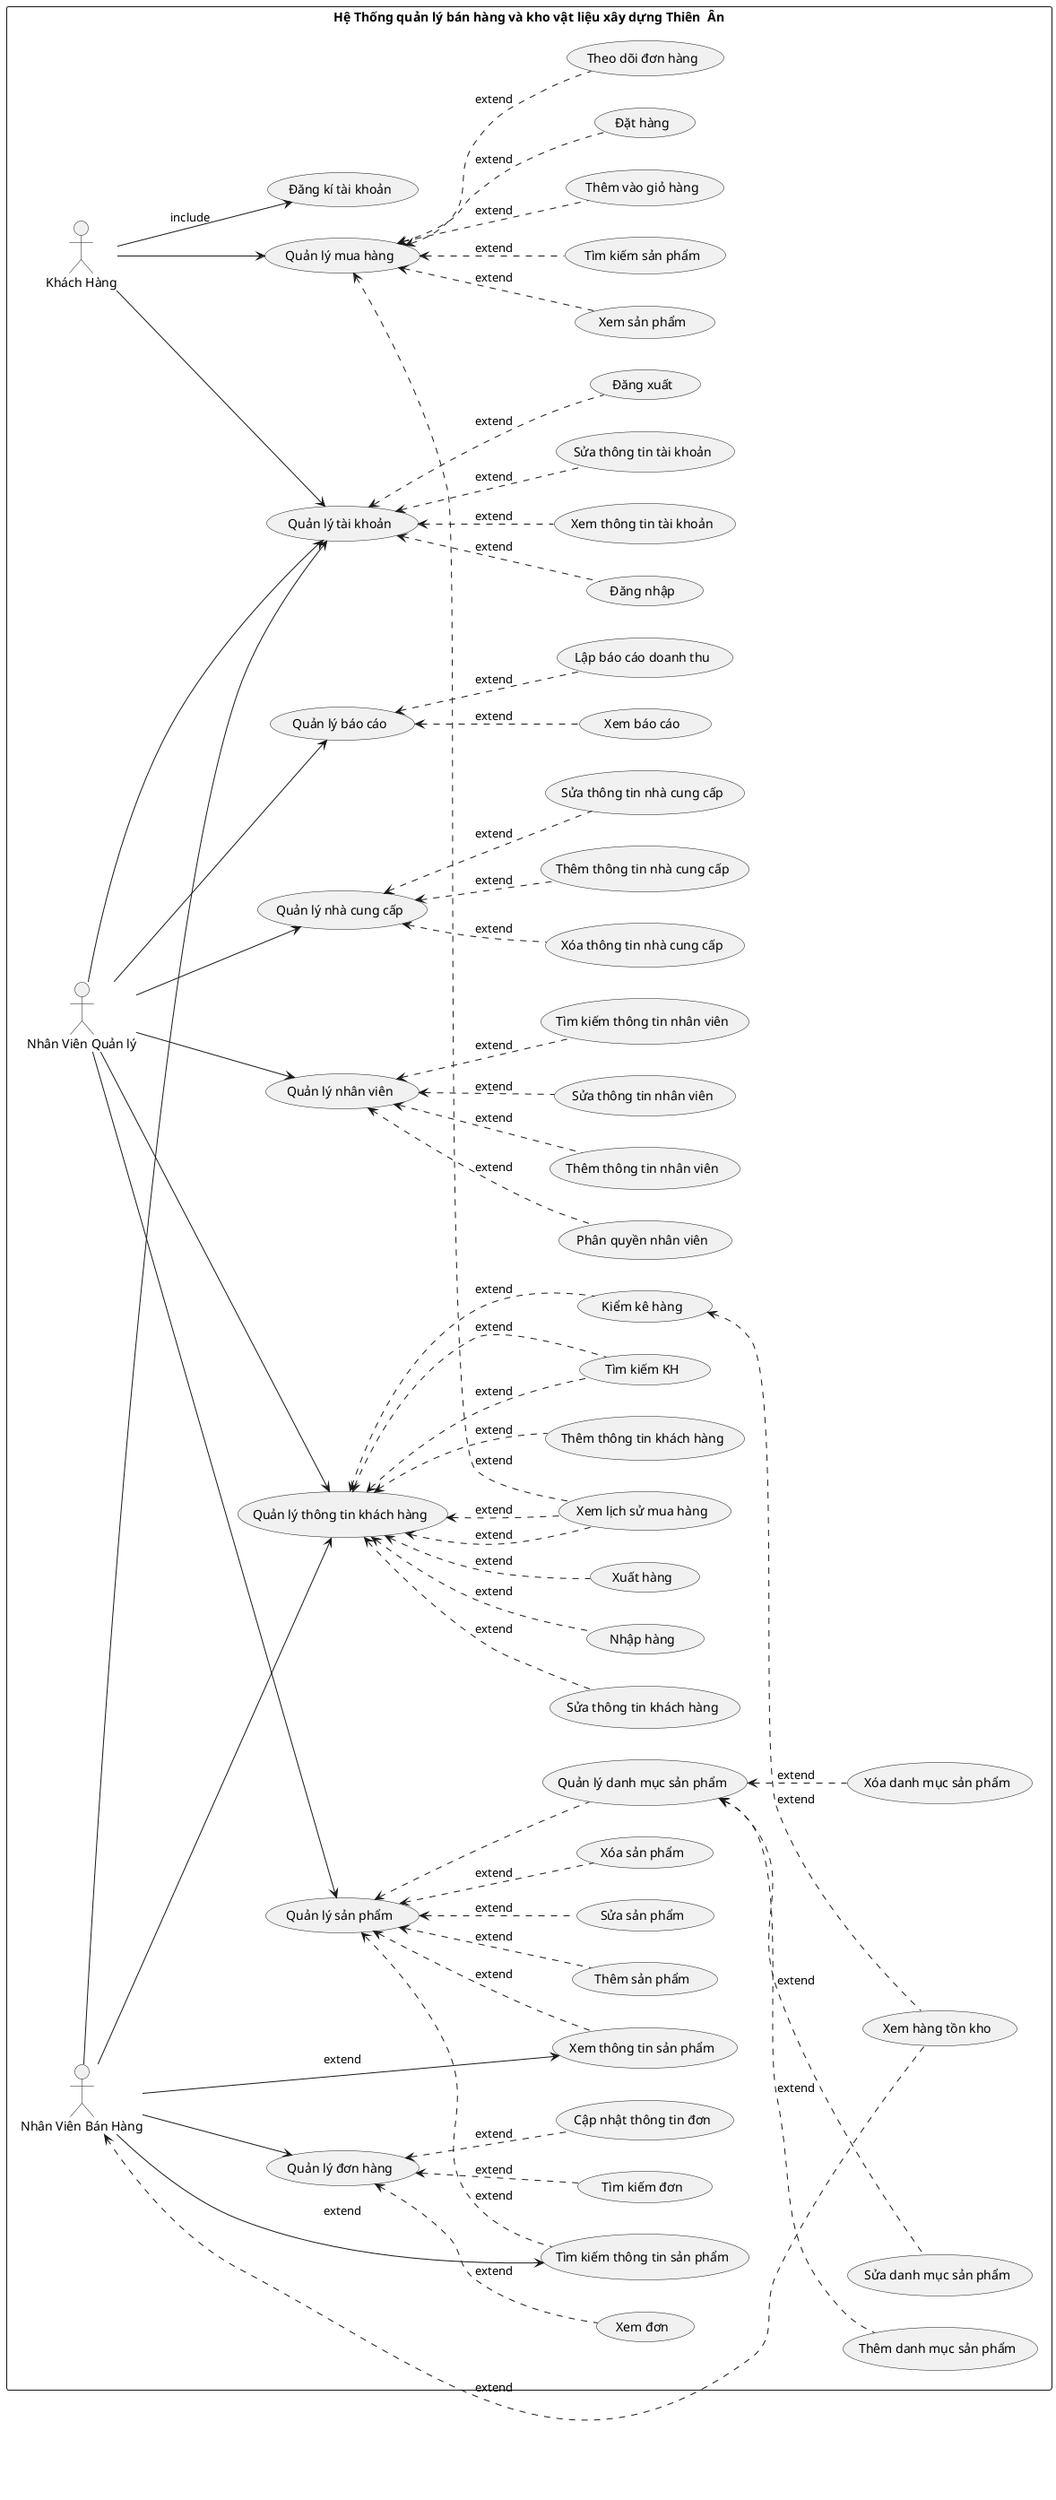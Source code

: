 @startuml UC-Diag

left to right direction
skinparam shadowing false

rectangle "Hệ Thống quản lý bán hàng và kho vật liệu xây dựng Thiên  Ân" {

actor "Khách Hàng" as KH
actor "Nhân Viên Quản lý" as NVQL
actor "Nhân Viên Bán Hàng" as NVBH

(Quản lý sản phẩm) as QLSP
NVQL --> QLSP
QLSP <.. (Xem thông tin sản phẩm): extend
QLSP <.. (Thêm sản phẩm): extend
QLSP <.. (Sửa sản phẩm): extend
QLSP <.. (Tìm kiếm thông tin sản phẩm): extend
QLSP <.. (Xóa sản phẩm): extend

(Quản lý danh mục sản phẩm) as QLDMSP
QLSP <.. QLDMSP
QLDMSP <.. (Thêm danh mục sản phẩm): extend
QLDMSP <.. (Sửa danh mục sản phẩm): extend
QLDMSP <.. (Xóa danh mục sản phẩm): extend

(Quản lý kho hàng) as QLKH
NVQL --> QLKH
QLKH <.. (Nhập hàng): extend
QLKH <.. (Xuất hàng): extend
QLKH <.. (Kiểm kê hàng): extend
(Kiểm kê hàng) <.. (Xem hàng tồn kho): extend 

(Quản lý nhân viên) as QLNV
NVQL --> QLNV
QLNV <.. (Thêm thông tin nhân viên): extend
QLNV <.. (Sửa thông tin nhân viên): extend
QLNV <.. (Tìm kiếm thông tin nhân viên): extend
QLNV <.. (Phân quyền nhân viên): extend

'Quản lý khách hàng
QLKH <.. (Tìm kiếm KH): extend
QLKH <.. (Xem lịch sử mua hàng): extend

(Quản lý nhà cung cấp) as QLNCC
NVQL --> QLNCC
QLNCC <.. (Thêm thông tin nhà cung cấp): extend
QLNCC <.. (Sửa thông tin nhà cung cấp): extend
QLNCC <.. (Xóa thông tin nhà cung cấp): extend

(Quản lý báo cáo) as BC
NVQL --> BC
BC <.. (Xem báo cáo): extend
BC <.. (Lập báo cáo doanh thu): extend

'Nhân viên bán hàng
(Quản lý đơn hàng) as QLDH
NVBH --> QLDH
QLDH <.. (Xem đơn): extend
QLDH <.. (Tìm kiếm đơn): extend
QLDH <.. (Cập nhật thông tin đơn): extend

'Quản lý sản phẩm
NVBH --> (Xem thông tin sản phẩm): extend
NVBH --> (Tìm kiếm thông tin sản phẩm): extend

NVBH <.. (Xem hàng tồn kho): extend

(Quản lý thông tin khách hàng) as QLKH
NVBH --> QLKH
QLKH <.. (Thêm thông tin khách hàng): extend
QLKH <.. (Sửa thông tin khách hàng): extend
QLKH <.. (Tìm kiếm KH): extend
QLKH <.. (Xem lịch sử mua hàng): extend

'Khách hàng
(Quản lý mua hàng) as QLMH
QLMH <.. (Xem sản phẩm): extend
QLMH <.. (Tìm kiếm sản phẩm): extend
QLMH <.. (Thêm vào giỏ hàng): extend
QLMH <.. (Đặt hàng): extend 
QLMH <.. (Theo dõi đơn hàng): extend 
QLMH <.. (Xem lịch sử mua hàng): extend
KH --> QLMH

KH --> (Đăng kí tài khoản): include

'Phần chung của cả 3 Actor
(Quản lý tài khoản) as QLTK
QLTK <.. (Đăng nhập): extend
QLTK <.. (Đăng xuất): extend
QLTK <.. (Xem thông tin tài khoản): extend
QLTK <.. (Sửa thông tin tài khoản): extend 
NVQL --> QLTK
NVBH --> QLTK
KH --> QLTK

}
@enduml

